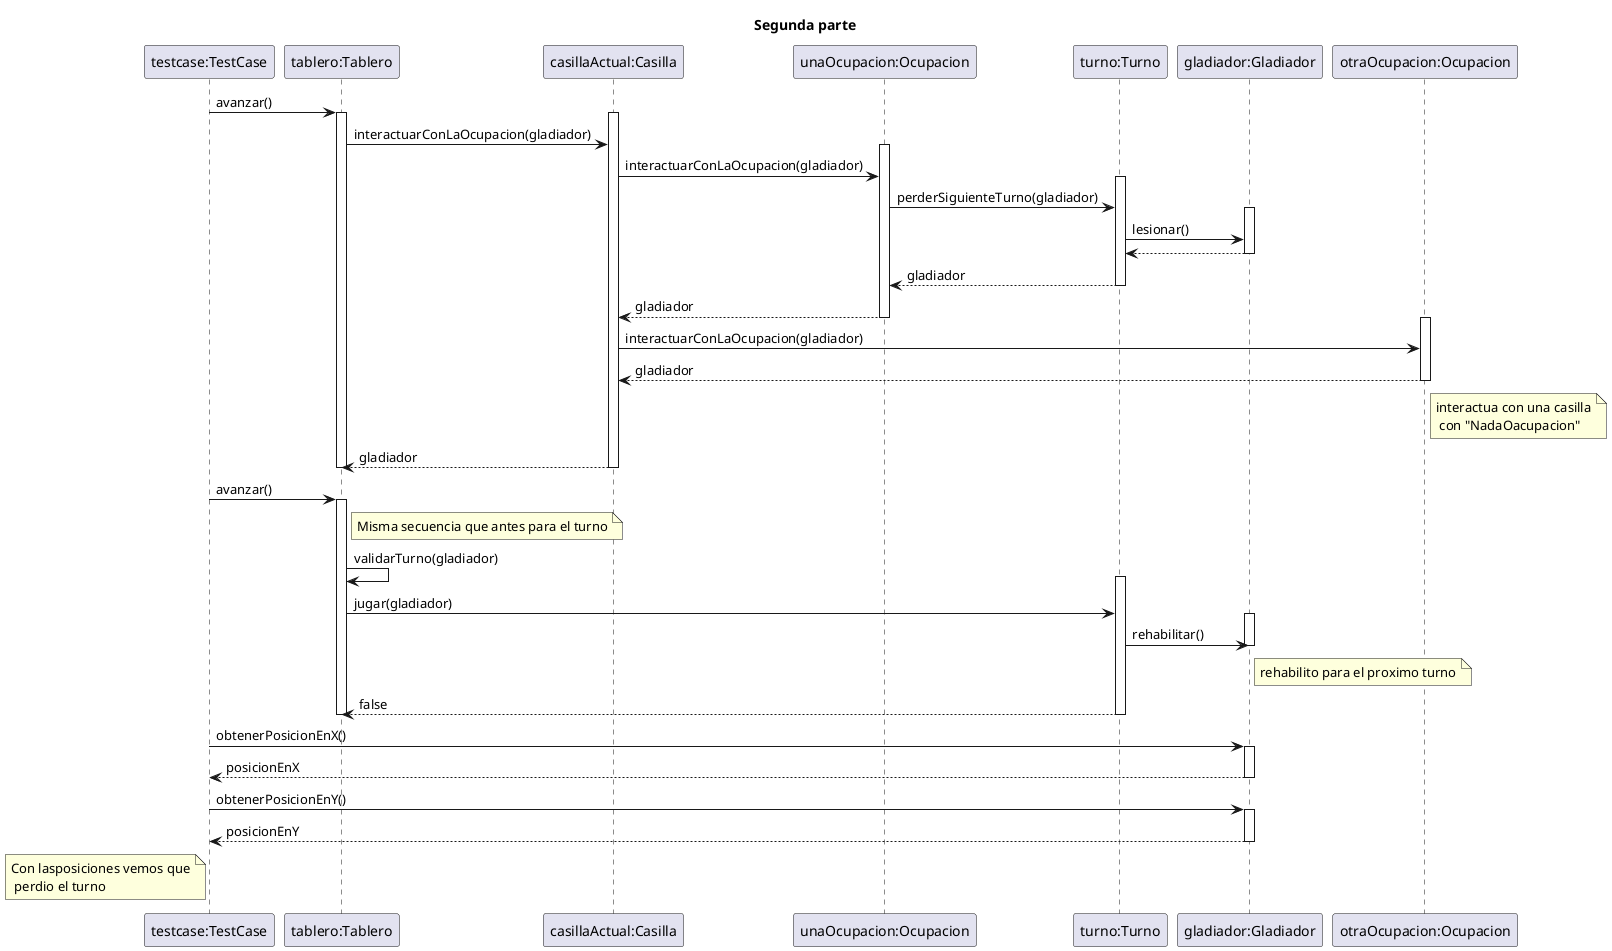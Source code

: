 @startuml

title Segunda parte

"testcase:TestCase"-> "tablero:Tablero":avanzar()
activate "tablero:Tablero"

activate "casillaActual:Casilla"
"tablero:Tablero"->"casillaActual:Casilla":interactuarConLaOcupacion(gladiador)

activate "unaOcupacion:Ocupacion"
"casillaActual:Casilla" -> "unaOcupacion:Ocupacion":interactuarConLaOcupacion(gladiador)

activate "turno:Turno"
"unaOcupacion:Ocupacion"-> "turno:Turno": perderSiguienteTurno(gladiador)

activate "gladiador:Gladiador"
"turno:Turno"-> "gladiador:Gladiador":lesionar()
"gladiador:Gladiador"-->"turno:Turno"
deactivate "gladiador:Gladiador"

"turno:Turno"-->"unaOcupacion:Ocupacion":gladiador
deactivate "turno:Turno"

"unaOcupacion:Ocupacion"-->"casillaActual:Casilla":gladiador
deactivate "unaOcupacion:Ocupacion"


activate "otraOcupacion:Ocupacion"
"casillaActual:Casilla" -> "otraOcupacion:Ocupacion":interactuarConLaOcupacion(gladiador)
"otraOcupacion:Ocupacion"--> "casillaActual:Casilla":gladiador
deactivate "otraOcupacion:Ocupacion"

note right "otraOcupacion:Ocupacion": interactua con una casilla\n con "NadaOacupacion"
"casillaActual:Casilla" --> "tablero:Tablero":gladiador
deactivate "casillaActual:Casilla"
deactivate "tablero:Tablero"


"testcase:TestCase"-> "tablero:Tablero":avanzar()
activate "tablero:Tablero"
note right "tablero:Tablero":Misma secuencia que antes para el turno
"tablero:Tablero"->"tablero:Tablero":validarTurno(gladiador)

activate "turno:Turno"
"tablero:Tablero"->"turno:Turno":jugar(gladiador)

activate "gladiador:Gladiador"
"turno:Turno"-> "gladiador:Gladiador":rehabilitar()
deactivate "gladiador:Gladiador"
note right "gladiador:Gladiador":rehabilito para el proximo turno


"turno:Turno" -->"tablero:Tablero":false
deactivate "turno:Turno"
deactivate "tablero:Tablero"


"testcase:TestCase" -> "gladiador:Gladiador":obtenerPosicionEnX()

activate "gladiador:Gladiador"
"gladiador:Gladiador"--> "testcase:TestCase":posicionEnX
deactivate "gladiador:Gladiador"

"testcase:TestCase" -> "gladiador:Gladiador":obtenerPosicionEnY()

activate "gladiador:Gladiador"
"gladiador:Gladiador"--> "testcase:TestCase":posicionEnY
deactivate "gladiador:Gladiador"

note left "testcase:TestCase":Con lasposiciones vemos que\n perdio el turno


@enduml